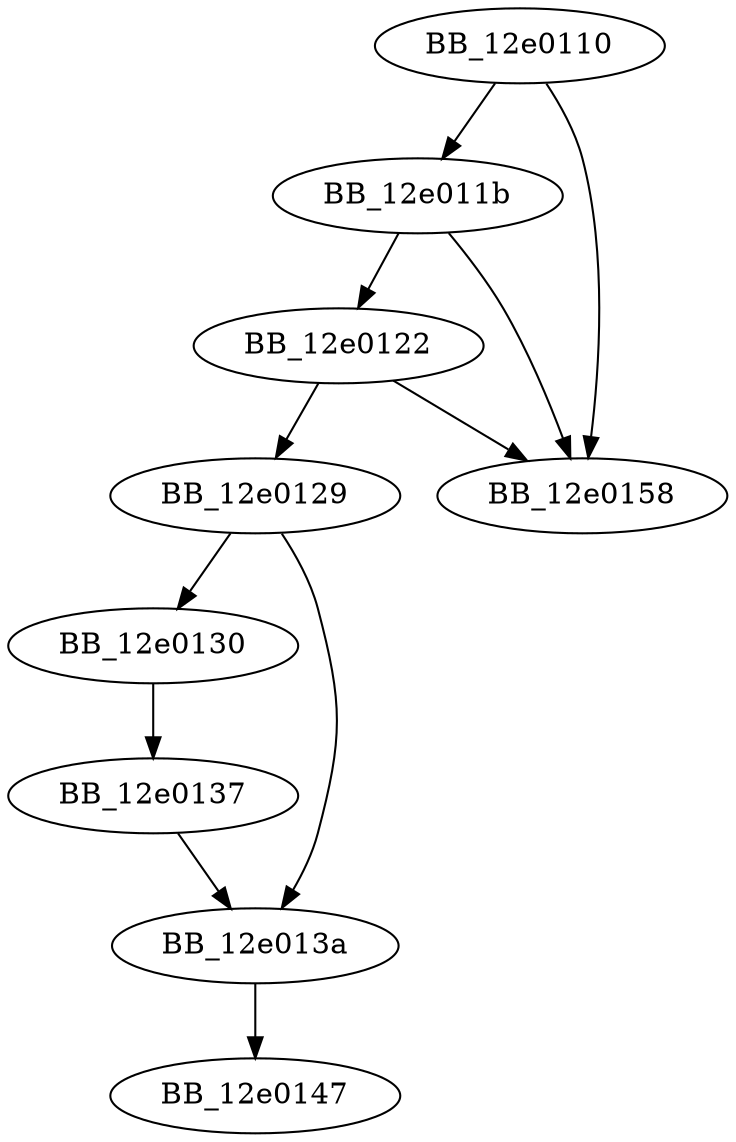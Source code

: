 DiGraph sub_12E0110{
BB_12e0110->BB_12e011b
BB_12e0110->BB_12e0158
BB_12e011b->BB_12e0122
BB_12e011b->BB_12e0158
BB_12e0122->BB_12e0129
BB_12e0122->BB_12e0158
BB_12e0129->BB_12e0130
BB_12e0129->BB_12e013a
BB_12e0130->BB_12e0137
BB_12e0137->BB_12e013a
BB_12e013a->BB_12e0147
}
